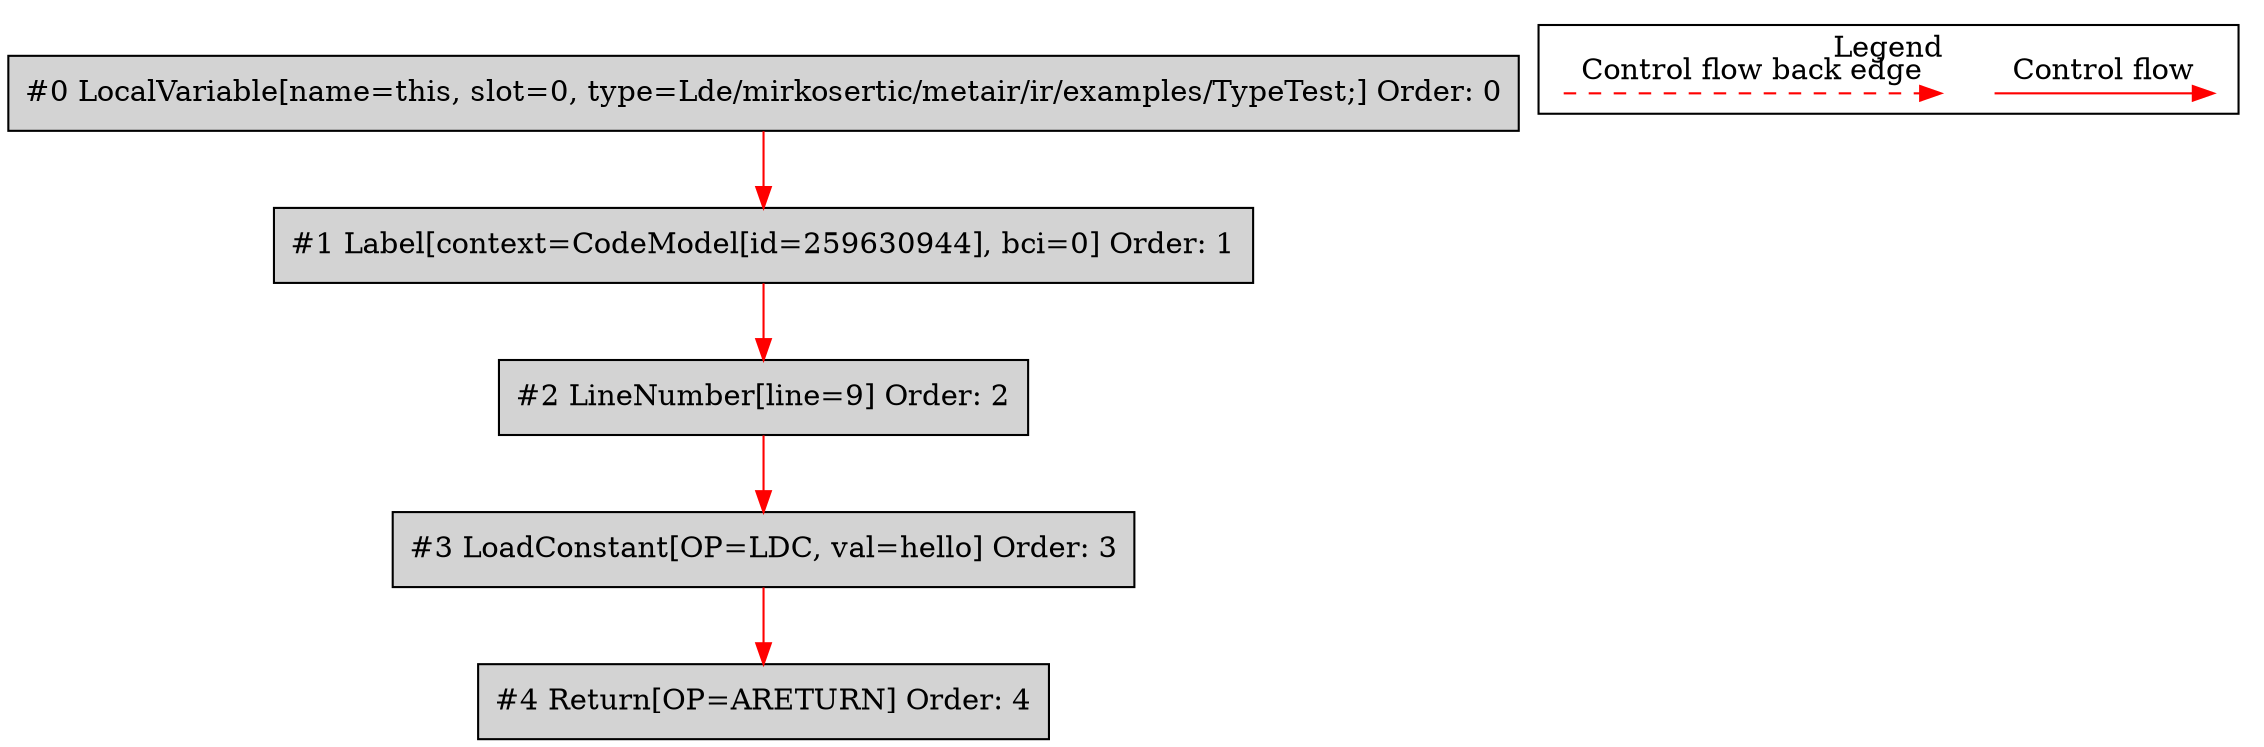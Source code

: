 digraph {
 ordering="in";
 node0[label="#0 LocalVariable[name=this, slot=0, type=Lde/mirkosertic/metair/ir/examples/TypeTest;] Order: 0", shape=box, fillcolor=lightgrey, style=filled];
 node1[label="#1 Label[context=CodeModel[id=259630944], bci=0] Order: 1", shape=box, fillcolor=lightgrey, style=filled];
 node2[label="#2 LineNumber[line=9] Order: 2", shape=box, fillcolor=lightgrey, style=filled];
 node3[label="#3 LoadConstant[OP=LDC, val=hello] Order: 3", shape=box, fillcolor=lightgrey, style=filled];
 node4[label="#4 Return[OP=ARETURN] Order: 4", shape=box, fillcolor=lightgrey, style=filled];
 node0 -> node1[color=red];
 node1 -> node2[color=red];
 node2 -> node3[color=red];
 node3 -> node4[color=red];
 subgraph cluster_000 {
  label = "Legend";
  node [shape=point]
  {
   rank=same;
   c0 [style = invis];
   c1 [style = invis];
   c2 [style = invis];
   c3 [style = invis];
  }
  c0 -> c1 [label="Control flow", style=solid, color=red]
  c2 -> c3 [label="Control flow back edge", style=dashed, color=red]
 }

}
